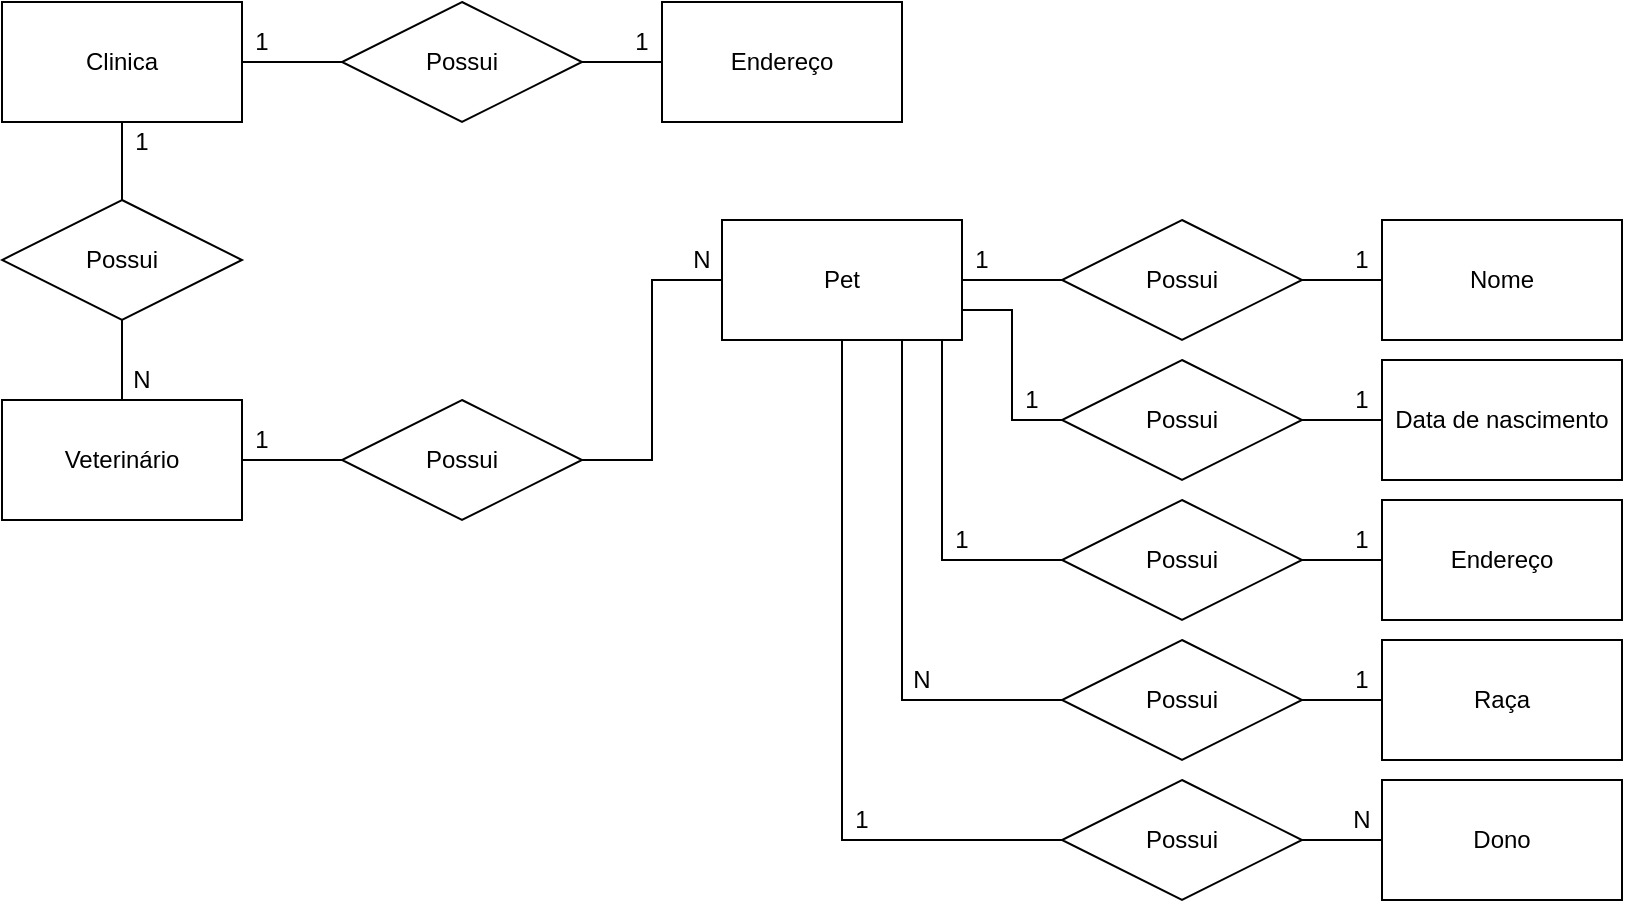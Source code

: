 <mxfile version="14.9.3" type="device"><diagram id="ZGPvCK1-mcbCG3o6dPQn" name="Page-1"><mxGraphModel dx="637" dy="579" grid="1" gridSize="10" guides="1" tooltips="1" connect="1" arrows="1" fold="1" page="1" pageScale="1" pageWidth="827" pageHeight="1169" math="0" shadow="0"><root><mxCell id="0"/><mxCell id="1" parent="0"/><mxCell id="9WQiaX92tcxgSkzoqSqp-3" style="edgeStyle=orthogonalEdgeStyle;rounded=0;orthogonalLoop=1;jettySize=auto;html=1;exitX=1;exitY=0.5;exitDx=0;exitDy=0;endArrow=none;endFill=0;" parent="1" source="9WQiaX92tcxgSkzoqSqp-1" target="9WQiaX92tcxgSkzoqSqp-2" edge="1"><mxGeometry relative="1" as="geometry"/></mxCell><mxCell id="9WQiaX92tcxgSkzoqSqp-84" style="edgeStyle=orthogonalEdgeStyle;rounded=0;orthogonalLoop=1;jettySize=auto;html=1;exitX=0.5;exitY=1;exitDx=0;exitDy=0;entryX=0.5;entryY=0;entryDx=0;entryDy=0;endArrow=none;endFill=0;" parent="1" source="9WQiaX92tcxgSkzoqSqp-1" target="9WQiaX92tcxgSkzoqSqp-83" edge="1"><mxGeometry relative="1" as="geometry"/></mxCell><mxCell id="9WQiaX92tcxgSkzoqSqp-1" value="Clinica" style="rounded=0;whiteSpace=wrap;html=1;" parent="1" vertex="1"><mxGeometry x="10" y="11" width="120" height="60" as="geometry"/></mxCell><mxCell id="9WQiaX92tcxgSkzoqSqp-8" style="edgeStyle=orthogonalEdgeStyle;rounded=0;orthogonalLoop=1;jettySize=auto;html=1;entryX=0;entryY=0.5;entryDx=0;entryDy=0;endArrow=none;endFill=0;" parent="1" source="9WQiaX92tcxgSkzoqSqp-2" target="9WQiaX92tcxgSkzoqSqp-7" edge="1"><mxGeometry relative="1" as="geometry"/></mxCell><mxCell id="9WQiaX92tcxgSkzoqSqp-2" value="Possui" style="shape=rhombus;perimeter=rhombusPerimeter;whiteSpace=wrap;html=1;align=center;" parent="1" vertex="1"><mxGeometry x="180" y="11" width="120" height="60" as="geometry"/></mxCell><mxCell id="9WQiaX92tcxgSkzoqSqp-7" value="Endereço" style="rounded=0;whiteSpace=wrap;html=1;" parent="1" vertex="1"><mxGeometry x="340" y="11" width="120" height="60" as="geometry"/></mxCell><mxCell id="9WQiaX92tcxgSkzoqSqp-9" value="1" style="text;html=1;strokeColor=none;fillColor=none;align=center;verticalAlign=middle;whiteSpace=wrap;rounded=0;" parent="1" vertex="1"><mxGeometry x="130" y="21" width="20" height="20" as="geometry"/></mxCell><mxCell id="9WQiaX92tcxgSkzoqSqp-10" value="1" style="text;html=1;strokeColor=none;fillColor=none;align=center;verticalAlign=middle;whiteSpace=wrap;rounded=0;" parent="1" vertex="1"><mxGeometry x="320" y="21" width="20" height="20" as="geometry"/></mxCell><mxCell id="9WQiaX92tcxgSkzoqSqp-48" style="edgeStyle=orthogonalEdgeStyle;rounded=0;orthogonalLoop=1;jettySize=auto;html=1;exitX=1;exitY=0.5;exitDx=0;exitDy=0;endArrow=none;endFill=0;" parent="1" source="9WQiaX92tcxgSkzoqSqp-49" target="9WQiaX92tcxgSkzoqSqp-51" edge="1"><mxGeometry relative="1" as="geometry"/></mxCell><mxCell id="9WQiaX92tcxgSkzoqSqp-67" style="edgeStyle=orthogonalEdgeStyle;rounded=0;orthogonalLoop=1;jettySize=auto;html=1;exitX=1;exitY=0.75;exitDx=0;exitDy=0;entryX=0;entryY=0.5;entryDx=0;entryDy=0;endArrow=none;endFill=0;" parent="1" source="9WQiaX92tcxgSkzoqSqp-49" target="9WQiaX92tcxgSkzoqSqp-57" edge="1"><mxGeometry relative="1" as="geometry"/></mxCell><mxCell id="9WQiaX92tcxgSkzoqSqp-68" style="edgeStyle=orthogonalEdgeStyle;rounded=0;orthogonalLoop=1;jettySize=auto;html=1;exitX=0.75;exitY=1;exitDx=0;exitDy=0;entryX=0;entryY=0.5;entryDx=0;entryDy=0;endArrow=none;endFill=0;" parent="1" source="9WQiaX92tcxgSkzoqSqp-49" target="9WQiaX92tcxgSkzoqSqp-63" edge="1"><mxGeometry relative="1" as="geometry"><Array as="points"><mxPoint x="480" y="180"/><mxPoint x="480" y="290"/></Array></mxGeometry></mxCell><mxCell id="9WQiaX92tcxgSkzoqSqp-72" style="edgeStyle=orthogonalEdgeStyle;rounded=0;orthogonalLoop=1;jettySize=auto;html=1;exitX=0.75;exitY=1;exitDx=0;exitDy=0;entryX=0;entryY=0.5;entryDx=0;entryDy=0;endArrow=none;endFill=0;" parent="1" source="9WQiaX92tcxgSkzoqSqp-49" target="9WQiaX92tcxgSkzoqSqp-70" edge="1"><mxGeometry relative="1" as="geometry"/></mxCell><mxCell id="9WQiaX92tcxgSkzoqSqp-74" style="edgeStyle=orthogonalEdgeStyle;rounded=0;orthogonalLoop=1;jettySize=auto;html=1;exitX=0.5;exitY=1;exitDx=0;exitDy=0;entryX=0;entryY=0.5;entryDx=0;entryDy=0;endArrow=none;endFill=0;" parent="1" source="9WQiaX92tcxgSkzoqSqp-49" target="9WQiaX92tcxgSkzoqSqp-71" edge="1"><mxGeometry relative="1" as="geometry"/></mxCell><mxCell id="9WQiaX92tcxgSkzoqSqp-49" value="Pet" style="rounded=0;whiteSpace=wrap;html=1;" parent="1" vertex="1"><mxGeometry x="370" y="120" width="120" height="60" as="geometry"/></mxCell><mxCell id="9WQiaX92tcxgSkzoqSqp-50" style="edgeStyle=orthogonalEdgeStyle;rounded=0;orthogonalLoop=1;jettySize=auto;html=1;entryX=0;entryY=0.5;entryDx=0;entryDy=0;endArrow=none;endFill=0;" parent="1" source="9WQiaX92tcxgSkzoqSqp-51" target="9WQiaX92tcxgSkzoqSqp-52" edge="1"><mxGeometry relative="1" as="geometry"/></mxCell><mxCell id="9WQiaX92tcxgSkzoqSqp-51" value="Possui" style="shape=rhombus;perimeter=rhombusPerimeter;whiteSpace=wrap;html=1;align=center;" parent="1" vertex="1"><mxGeometry x="540" y="120" width="120" height="60" as="geometry"/></mxCell><mxCell id="9WQiaX92tcxgSkzoqSqp-52" value="Nome" style="rounded=0;whiteSpace=wrap;html=1;" parent="1" vertex="1"><mxGeometry x="700" y="120" width="120" height="60" as="geometry"/></mxCell><mxCell id="9WQiaX92tcxgSkzoqSqp-53" value="1" style="text;html=1;strokeColor=none;fillColor=none;align=center;verticalAlign=middle;whiteSpace=wrap;rounded=0;" parent="1" vertex="1"><mxGeometry x="490" y="130" width="20" height="20" as="geometry"/></mxCell><mxCell id="9WQiaX92tcxgSkzoqSqp-54" value="1" style="text;html=1;strokeColor=none;fillColor=none;align=center;verticalAlign=middle;whiteSpace=wrap;rounded=0;" parent="1" vertex="1"><mxGeometry x="680" y="130" width="20" height="20" as="geometry"/></mxCell><mxCell id="9WQiaX92tcxgSkzoqSqp-56" style="edgeStyle=orthogonalEdgeStyle;rounded=0;orthogonalLoop=1;jettySize=auto;html=1;entryX=0;entryY=0.5;entryDx=0;entryDy=0;endArrow=none;endFill=0;" parent="1" source="9WQiaX92tcxgSkzoqSqp-57" target="9WQiaX92tcxgSkzoqSqp-58" edge="1"><mxGeometry relative="1" as="geometry"/></mxCell><mxCell id="9WQiaX92tcxgSkzoqSqp-57" value="Possui" style="shape=rhombus;perimeter=rhombusPerimeter;whiteSpace=wrap;html=1;align=center;" parent="1" vertex="1"><mxGeometry x="540" y="190" width="120" height="60" as="geometry"/></mxCell><mxCell id="9WQiaX92tcxgSkzoqSqp-58" value="Data de nascimento" style="rounded=0;whiteSpace=wrap;html=1;" parent="1" vertex="1"><mxGeometry x="700" y="190" width="120" height="60" as="geometry"/></mxCell><mxCell id="9WQiaX92tcxgSkzoqSqp-59" value="1" style="text;html=1;strokeColor=none;fillColor=none;align=center;verticalAlign=middle;whiteSpace=wrap;rounded=0;" parent="1" vertex="1"><mxGeometry x="515" y="200" width="20" height="20" as="geometry"/></mxCell><mxCell id="9WQiaX92tcxgSkzoqSqp-60" value="1" style="text;html=1;strokeColor=none;fillColor=none;align=center;verticalAlign=middle;whiteSpace=wrap;rounded=0;" parent="1" vertex="1"><mxGeometry x="680" y="200" width="20" height="20" as="geometry"/></mxCell><mxCell id="9WQiaX92tcxgSkzoqSqp-62" style="edgeStyle=orthogonalEdgeStyle;rounded=0;orthogonalLoop=1;jettySize=auto;html=1;entryX=0;entryY=0.5;entryDx=0;entryDy=0;endArrow=none;endFill=0;" parent="1" source="9WQiaX92tcxgSkzoqSqp-63" target="9WQiaX92tcxgSkzoqSqp-64" edge="1"><mxGeometry relative="1" as="geometry"/></mxCell><mxCell id="9WQiaX92tcxgSkzoqSqp-63" value="Possui" style="shape=rhombus;perimeter=rhombusPerimeter;whiteSpace=wrap;html=1;align=center;" parent="1" vertex="1"><mxGeometry x="540" y="260" width="120" height="60" as="geometry"/></mxCell><mxCell id="9WQiaX92tcxgSkzoqSqp-64" value="Endereço" style="rounded=0;whiteSpace=wrap;html=1;" parent="1" vertex="1"><mxGeometry x="700" y="260" width="120" height="60" as="geometry"/></mxCell><mxCell id="9WQiaX92tcxgSkzoqSqp-65" value="1" style="text;html=1;strokeColor=none;fillColor=none;align=center;verticalAlign=middle;whiteSpace=wrap;rounded=0;" parent="1" vertex="1"><mxGeometry x="480" y="270" width="20" height="20" as="geometry"/></mxCell><mxCell id="9WQiaX92tcxgSkzoqSqp-66" value="1" style="text;html=1;strokeColor=none;fillColor=none;align=center;verticalAlign=middle;whiteSpace=wrap;rounded=0;" parent="1" vertex="1"><mxGeometry x="680" y="270" width="20" height="20" as="geometry"/></mxCell><mxCell id="9WQiaX92tcxgSkzoqSqp-80" style="edgeStyle=orthogonalEdgeStyle;rounded=0;orthogonalLoop=1;jettySize=auto;html=1;entryX=0;entryY=0.5;entryDx=0;entryDy=0;endArrow=none;endFill=0;" parent="1" source="9WQiaX92tcxgSkzoqSqp-70" target="9WQiaX92tcxgSkzoqSqp-77" edge="1"><mxGeometry relative="1" as="geometry"/></mxCell><mxCell id="9WQiaX92tcxgSkzoqSqp-70" value="Possui" style="shape=rhombus;perimeter=rhombusPerimeter;whiteSpace=wrap;html=1;align=center;" parent="1" vertex="1"><mxGeometry x="540" y="330" width="120" height="60" as="geometry"/></mxCell><mxCell id="9WQiaX92tcxgSkzoqSqp-79" style="edgeStyle=orthogonalEdgeStyle;rounded=0;orthogonalLoop=1;jettySize=auto;html=1;entryX=0;entryY=0.5;entryDx=0;entryDy=0;endArrow=none;endFill=0;" parent="1" source="9WQiaX92tcxgSkzoqSqp-71" target="9WQiaX92tcxgSkzoqSqp-78" edge="1"><mxGeometry relative="1" as="geometry"/></mxCell><mxCell id="9WQiaX92tcxgSkzoqSqp-71" value="Possui" style="shape=rhombus;perimeter=rhombusPerimeter;whiteSpace=wrap;html=1;align=center;" parent="1" vertex="1"><mxGeometry x="540" y="400" width="120" height="60" as="geometry"/></mxCell><mxCell id="9WQiaX92tcxgSkzoqSqp-75" value="N" style="text;html=1;strokeColor=none;fillColor=none;align=center;verticalAlign=middle;whiteSpace=wrap;rounded=0;" parent="1" vertex="1"><mxGeometry x="460" y="340" width="20" height="20" as="geometry"/></mxCell><mxCell id="9WQiaX92tcxgSkzoqSqp-76" value="1" style="text;html=1;strokeColor=none;fillColor=none;align=center;verticalAlign=middle;whiteSpace=wrap;rounded=0;" parent="1" vertex="1"><mxGeometry x="430" y="410" width="20" height="20" as="geometry"/></mxCell><mxCell id="9WQiaX92tcxgSkzoqSqp-77" value="Raça" style="rounded=0;whiteSpace=wrap;html=1;" parent="1" vertex="1"><mxGeometry x="700" y="330" width="120" height="60" as="geometry"/></mxCell><mxCell id="9WQiaX92tcxgSkzoqSqp-78" value="Dono" style="rounded=0;whiteSpace=wrap;html=1;" parent="1" vertex="1"><mxGeometry x="700" y="400" width="120" height="60" as="geometry"/></mxCell><mxCell id="9WQiaX92tcxgSkzoqSqp-81" value="1" style="text;html=1;strokeColor=none;fillColor=none;align=center;verticalAlign=middle;whiteSpace=wrap;rounded=0;" parent="1" vertex="1"><mxGeometry x="680" y="340" width="20" height="20" as="geometry"/></mxCell><mxCell id="9WQiaX92tcxgSkzoqSqp-82" value="N" style="text;html=1;strokeColor=none;fillColor=none;align=center;verticalAlign=middle;whiteSpace=wrap;rounded=0;" parent="1" vertex="1"><mxGeometry x="680" y="410" width="20" height="20" as="geometry"/></mxCell><mxCell id="9WQiaX92tcxgSkzoqSqp-86" style="edgeStyle=orthogonalEdgeStyle;rounded=0;orthogonalLoop=1;jettySize=auto;html=1;exitX=0.5;exitY=1;exitDx=0;exitDy=0;entryX=0.5;entryY=0;entryDx=0;entryDy=0;endArrow=none;endFill=0;" parent="1" source="9WQiaX92tcxgSkzoqSqp-83" target="9WQiaX92tcxgSkzoqSqp-85" edge="1"><mxGeometry relative="1" as="geometry"/></mxCell><mxCell id="9WQiaX92tcxgSkzoqSqp-83" value="Possui" style="shape=rhombus;perimeter=rhombusPerimeter;whiteSpace=wrap;html=1;align=center;" parent="1" vertex="1"><mxGeometry x="10" y="110" width="120" height="60" as="geometry"/></mxCell><mxCell id="9WQiaX92tcxgSkzoqSqp-91" style="edgeStyle=orthogonalEdgeStyle;rounded=0;orthogonalLoop=1;jettySize=auto;html=1;entryX=0;entryY=0.5;entryDx=0;entryDy=0;endArrow=none;endFill=0;" parent="1" source="9WQiaX92tcxgSkzoqSqp-85" target="9WQiaX92tcxgSkzoqSqp-89" edge="1"><mxGeometry relative="1" as="geometry"/></mxCell><mxCell id="9WQiaX92tcxgSkzoqSqp-85" value="Veterinário" style="rounded=0;whiteSpace=wrap;html=1;" parent="1" vertex="1"><mxGeometry x="10" y="210" width="120" height="60" as="geometry"/></mxCell><mxCell id="9WQiaX92tcxgSkzoqSqp-87" value="1" style="text;html=1;strokeColor=none;fillColor=none;align=center;verticalAlign=middle;whiteSpace=wrap;rounded=0;" parent="1" vertex="1"><mxGeometry x="70" y="71" width="20" height="20" as="geometry"/></mxCell><mxCell id="9WQiaX92tcxgSkzoqSqp-88" value="N" style="text;html=1;strokeColor=none;fillColor=none;align=center;verticalAlign=middle;whiteSpace=wrap;rounded=0;" parent="1" vertex="1"><mxGeometry x="70" y="190" width="20" height="20" as="geometry"/></mxCell><mxCell id="9WQiaX92tcxgSkzoqSqp-90" style="edgeStyle=orthogonalEdgeStyle;rounded=0;orthogonalLoop=1;jettySize=auto;html=1;entryX=0;entryY=0.5;entryDx=0;entryDy=0;endArrow=none;endFill=0;" parent="1" source="9WQiaX92tcxgSkzoqSqp-89" target="9WQiaX92tcxgSkzoqSqp-49" edge="1"><mxGeometry relative="1" as="geometry"/></mxCell><mxCell id="9WQiaX92tcxgSkzoqSqp-89" value="Possui" style="shape=rhombus;perimeter=rhombusPerimeter;whiteSpace=wrap;html=1;align=center;" parent="1" vertex="1"><mxGeometry x="180" y="210" width="120" height="60" as="geometry"/></mxCell><mxCell id="9WQiaX92tcxgSkzoqSqp-92" value="N" style="text;html=1;strokeColor=none;fillColor=none;align=center;verticalAlign=middle;whiteSpace=wrap;rounded=0;" parent="1" vertex="1"><mxGeometry x="350" y="130" width="20" height="20" as="geometry"/></mxCell><mxCell id="9WQiaX92tcxgSkzoqSqp-93" value="1" style="text;html=1;strokeColor=none;fillColor=none;align=center;verticalAlign=middle;whiteSpace=wrap;rounded=0;" parent="1" vertex="1"><mxGeometry x="130" y="220" width="20" height="20" as="geometry"/></mxCell></root></mxGraphModel></diagram></mxfile>